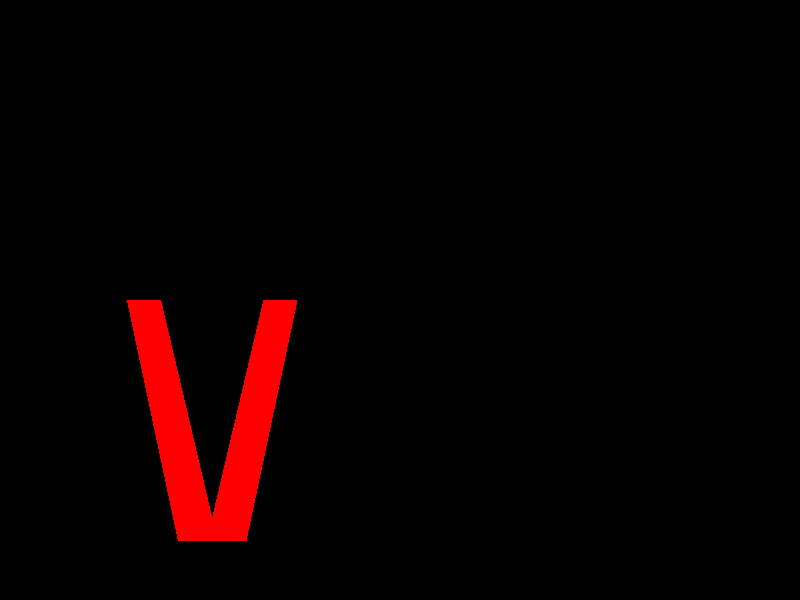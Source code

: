 camera {
    orthographic
    location <0, -1, -2>
    right 1.3 * 4/3 * x
    up 1.3 * y
    look_at <0, 1, 0>
    direction<-3,2,0> 
    angle 45
  }
  light_source { <25, 25, -100> color rgb 1 }
polygon {
    8,
    <0.45, 0.0,0>,
    <0.30, 1.0,0>, 
    <0.40, 1.0,0>,
    <0.55, 0.1,0>,
    <0.70, 1.0,0>,
    <0.80, 1.0,0>,
    <0.65, 0.0,0>,
    <0.45, 0.0,0>
    pigment { color rgb <1, 0, 0> }
  }
